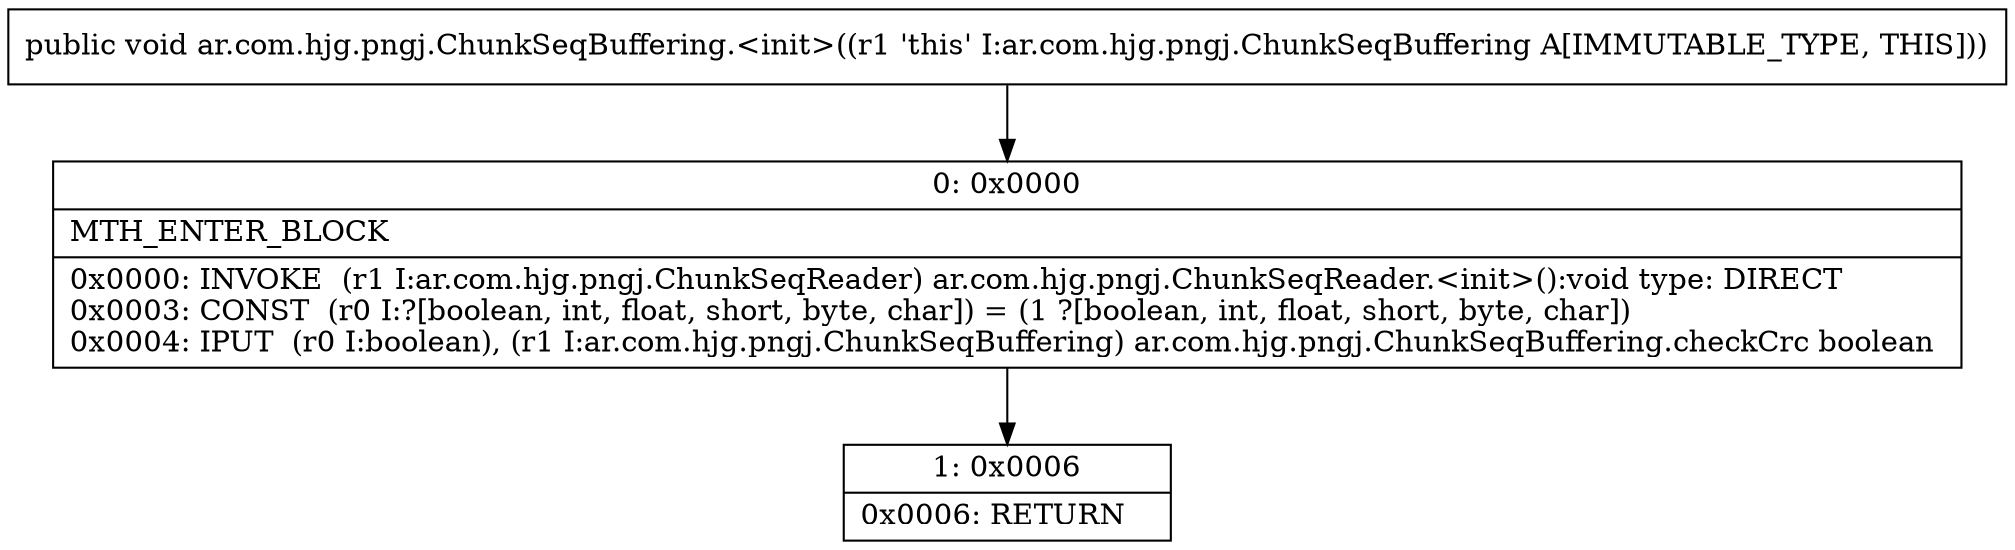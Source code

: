 digraph "CFG forar.com.hjg.pngj.ChunkSeqBuffering.\<init\>()V" {
Node_0 [shape=record,label="{0\:\ 0x0000|MTH_ENTER_BLOCK\l|0x0000: INVOKE  (r1 I:ar.com.hjg.pngj.ChunkSeqReader) ar.com.hjg.pngj.ChunkSeqReader.\<init\>():void type: DIRECT \l0x0003: CONST  (r0 I:?[boolean, int, float, short, byte, char]) = (1 ?[boolean, int, float, short, byte, char]) \l0x0004: IPUT  (r0 I:boolean), (r1 I:ar.com.hjg.pngj.ChunkSeqBuffering) ar.com.hjg.pngj.ChunkSeqBuffering.checkCrc boolean \l}"];
Node_1 [shape=record,label="{1\:\ 0x0006|0x0006: RETURN   \l}"];
MethodNode[shape=record,label="{public void ar.com.hjg.pngj.ChunkSeqBuffering.\<init\>((r1 'this' I:ar.com.hjg.pngj.ChunkSeqBuffering A[IMMUTABLE_TYPE, THIS])) }"];
MethodNode -> Node_0;
Node_0 -> Node_1;
}

